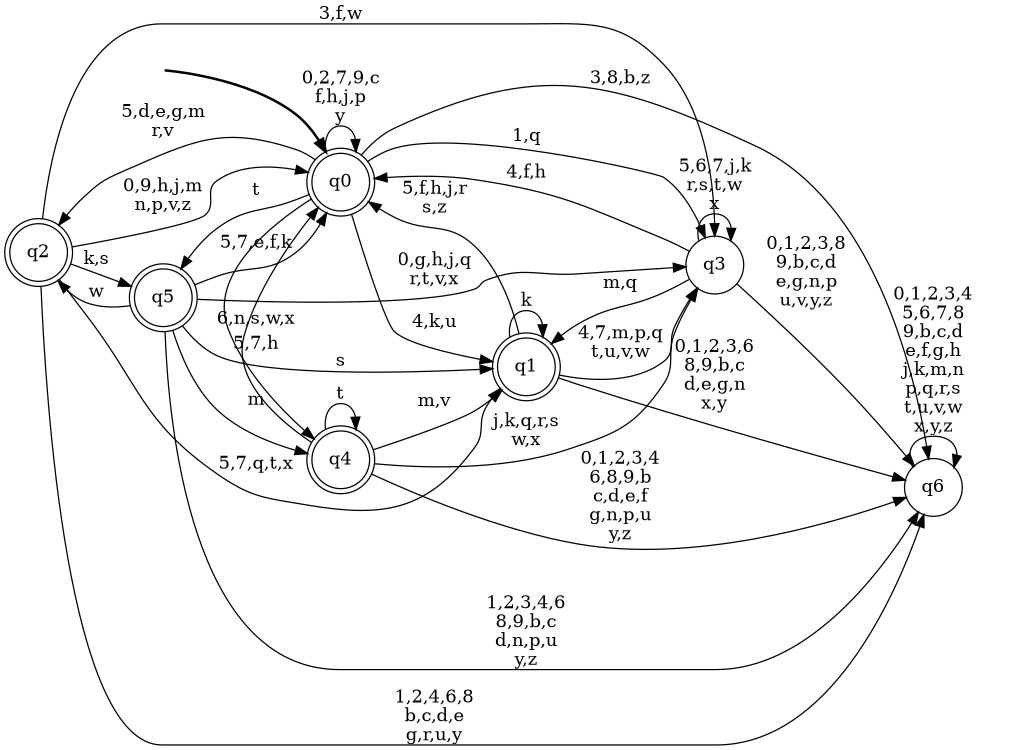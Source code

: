 digraph BlueStarA {
__start0 [style = invis, shape = none, label = "", width = 0, height = 0];

rankdir=LR;
size="8,5";

s0 [style="rounded,filled", color="black", fillcolor="white" shape="doublecircle", label="q0"];
s1 [style="rounded,filled", color="black", fillcolor="white" shape="doublecircle", label="q1"];
s2 [style="rounded,filled", color="black", fillcolor="white" shape="doublecircle", label="q2"];
s3 [style="filled", color="black", fillcolor="white" shape="circle", label="q3"];
s4 [style="rounded,filled", color="black", fillcolor="white" shape="doublecircle", label="q4"];
s5 [style="rounded,filled", color="black", fillcolor="white" shape="doublecircle", label="q5"];
s6 [style="filled", color="black", fillcolor="white" shape="circle", label="q6"];
subgraph cluster_main { 
	graph [pad=".75", ranksep="0.15", nodesep="0.15"];
	 style=invis; 
	__start0 -> s0 [penwidth=2];
}
s0 -> s0 [label="0,2,7,9,c\nf,h,j,p\ny"];
s0 -> s1 [label="4,k,u"];
s0 -> s2 [label="5,d,e,g,m\nr,v"];
s0 -> s3 [label="1,q"];
s0 -> s4 [label="6,n,s,w,x"];
s0 -> s5 [label="t"];
s0 -> s6 [label="3,8,b,z"];
s1 -> s0 [label="5,f,h,j,r\ns,z"];
s1 -> s1 [label="k"];
s1 -> s3 [label="4,7,m,p,q\nt,u,v,w"];
s1 -> s6 [label="0,1,2,3,6\n8,9,b,c\nd,e,g,n\nx,y"];
s2 -> s0 [label="0,9,h,j,m\nn,p,v,z"];
s2 -> s1 [label="5,7,q,t,x"];
s2 -> s3 [label="3,f,w"];
s2 -> s5 [label="k,s"];
s2 -> s6 [label="1,2,4,6,8\nb,c,d,e\ng,r,u,y"];
s3 -> s0 [label="4,f,h"];
s3 -> s1 [label="m,q"];
s3 -> s3 [label="5,6,7,j,k\nr,s,t,w\nx"];
s3 -> s6 [label="0,1,2,3,8\n9,b,c,d\ne,g,n,p\nu,v,y,z"];
s4 -> s0 [label="5,7,h"];
s4 -> s1 [label="m,v"];
s4 -> s3 [label="j,k,q,r,s\nw,x"];
s4 -> s4 [label="t"];
s4 -> s6 [label="0,1,2,3,4\n6,8,9,b\nc,d,e,f\ng,n,p,u\ny,z"];
s5 -> s0 [label="5,7,e,f,k"];
s5 -> s1 [label="s"];
s5 -> s2 [label="w"];
s5 -> s3 [label="0,g,h,j,q\nr,t,v,x"];
s5 -> s4 [label="m"];
s5 -> s6 [label="1,2,3,4,6\n8,9,b,c\nd,n,p,u\ny,z"];
s6 -> s6 [label="0,1,2,3,4\n5,6,7,8\n9,b,c,d\ne,f,g,h\nj,k,m,n\np,q,r,s\nt,u,v,w\nx,y,z"];

}